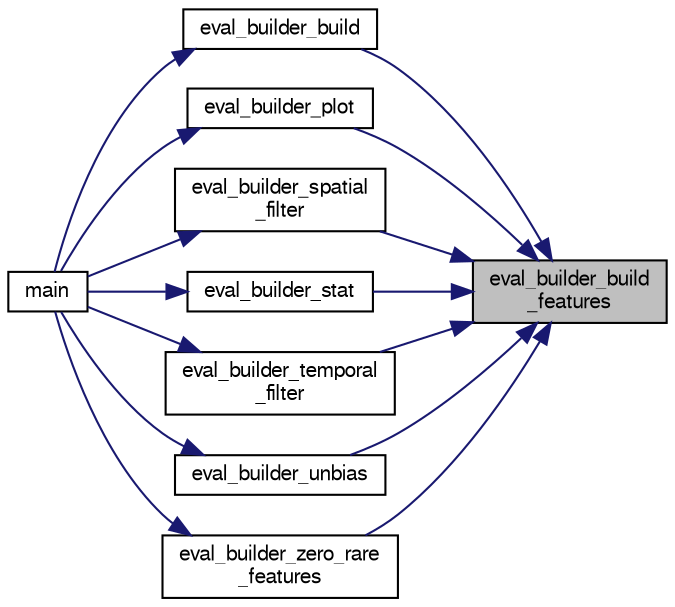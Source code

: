 digraph "eval_builder_build_features"
{
 // LATEX_PDF_SIZE
  bgcolor="transparent";
  edge [fontname="FreeSans",fontsize="10",labelfontname="FreeSans",labelfontsize="10"];
  node [fontname="FreeSans",fontsize="10",shape=record];
  rankdir="RL";
  Node1 [label="eval_builder_build\l_features",height=0.2,width=0.4,color="black", fillcolor="grey75", style="filled", fontcolor="black",tooltip=" "];
  Node1 -> Node2 [dir="back",color="midnightblue",fontsize="10",style="solid",fontname="FreeSans"];
  Node2 [label="eval_builder_build",height=0.2,width=0.4,color="black",URL="$eval__builder_8c.html#a40ea914a5bd5aad6f7525b22935927a2",tooltip=" "];
  Node2 -> Node3 [dir="back",color="midnightblue",fontsize="10",style="solid",fontname="FreeSans"];
  Node3 [label="main",height=0.2,width=0.4,color="black",URL="$eval__builder_8c.html#a3c04138a5bfe5d72780bb7e82a18e627",tooltip=" "];
  Node1 -> Node4 [dir="back",color="midnightblue",fontsize="10",style="solid",fontname="FreeSans"];
  Node4 [label="eval_builder_plot",height=0.2,width=0.4,color="black",URL="$eval__builder_8c.html#a5520d2a68d1a52cd8d53058e0e83c7b2",tooltip=" "];
  Node4 -> Node3 [dir="back",color="midnightblue",fontsize="10",style="solid",fontname="FreeSans"];
  Node1 -> Node5 [dir="back",color="midnightblue",fontsize="10",style="solid",fontname="FreeSans"];
  Node5 [label="eval_builder_spatial\l_filter",height=0.2,width=0.4,color="black",URL="$eval__builder_8c.html#aa88f285ca2e28cf0ad595d06735b7b36",tooltip=" "];
  Node5 -> Node3 [dir="back",color="midnightblue",fontsize="10",style="solid",fontname="FreeSans"];
  Node1 -> Node6 [dir="back",color="midnightblue",fontsize="10",style="solid",fontname="FreeSans"];
  Node6 [label="eval_builder_stat",height=0.2,width=0.4,color="black",URL="$eval__builder_8c.html#a744e07a37df9d202ef37ec5cacbba3f2",tooltip=" "];
  Node6 -> Node3 [dir="back",color="midnightblue",fontsize="10",style="solid",fontname="FreeSans"];
  Node1 -> Node7 [dir="back",color="midnightblue",fontsize="10",style="solid",fontname="FreeSans"];
  Node7 [label="eval_builder_temporal\l_filter",height=0.2,width=0.4,color="black",URL="$eval__builder_8c.html#a889ee93dfe419005c76c172ff1145714",tooltip=" "];
  Node7 -> Node3 [dir="back",color="midnightblue",fontsize="10",style="solid",fontname="FreeSans"];
  Node1 -> Node8 [dir="back",color="midnightblue",fontsize="10",style="solid",fontname="FreeSans"];
  Node8 [label="eval_builder_unbias",height=0.2,width=0.4,color="black",URL="$eval__builder_8c.html#a1fcf737dfac30b60d8a859f434e8bfdd",tooltip=" "];
  Node8 -> Node3 [dir="back",color="midnightblue",fontsize="10",style="solid",fontname="FreeSans"];
  Node1 -> Node9 [dir="back",color="midnightblue",fontsize="10",style="solid",fontname="FreeSans"];
  Node9 [label="eval_builder_zero_rare\l_features",height=0.2,width=0.4,color="black",URL="$eval__builder_8c.html#a4fd5f207beead7bfe380bbd9e5a13a3c",tooltip=" "];
  Node9 -> Node3 [dir="back",color="midnightblue",fontsize="10",style="solid",fontname="FreeSans"];
}
